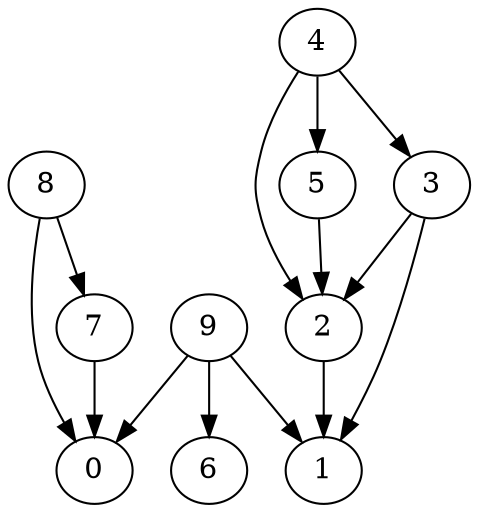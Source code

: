 digraph G {
  graph [splines=true overlap=false]
  node  [shape=ellipse, width=0.3, height=0.3]
  0 [label="0"];
  1 [label="1"];
  2 [label="2"];
  3 [label="3"];
  4 [label="4"];
  5 [label="5"];
  6 [label="6"];
  7 [label="7"];
  8 [label="8"];
  9 [label="9"];
  2 -> 1;
  3 -> 1;
  3 -> 2;
  4 -> 2;
  4 -> 3;
  4 -> 5;
  5 -> 2;
  7 -> 0;
  8 -> 0;
  8 -> 7;
  9 -> 0;
  9 -> 1;
  9 -> 6;
}
